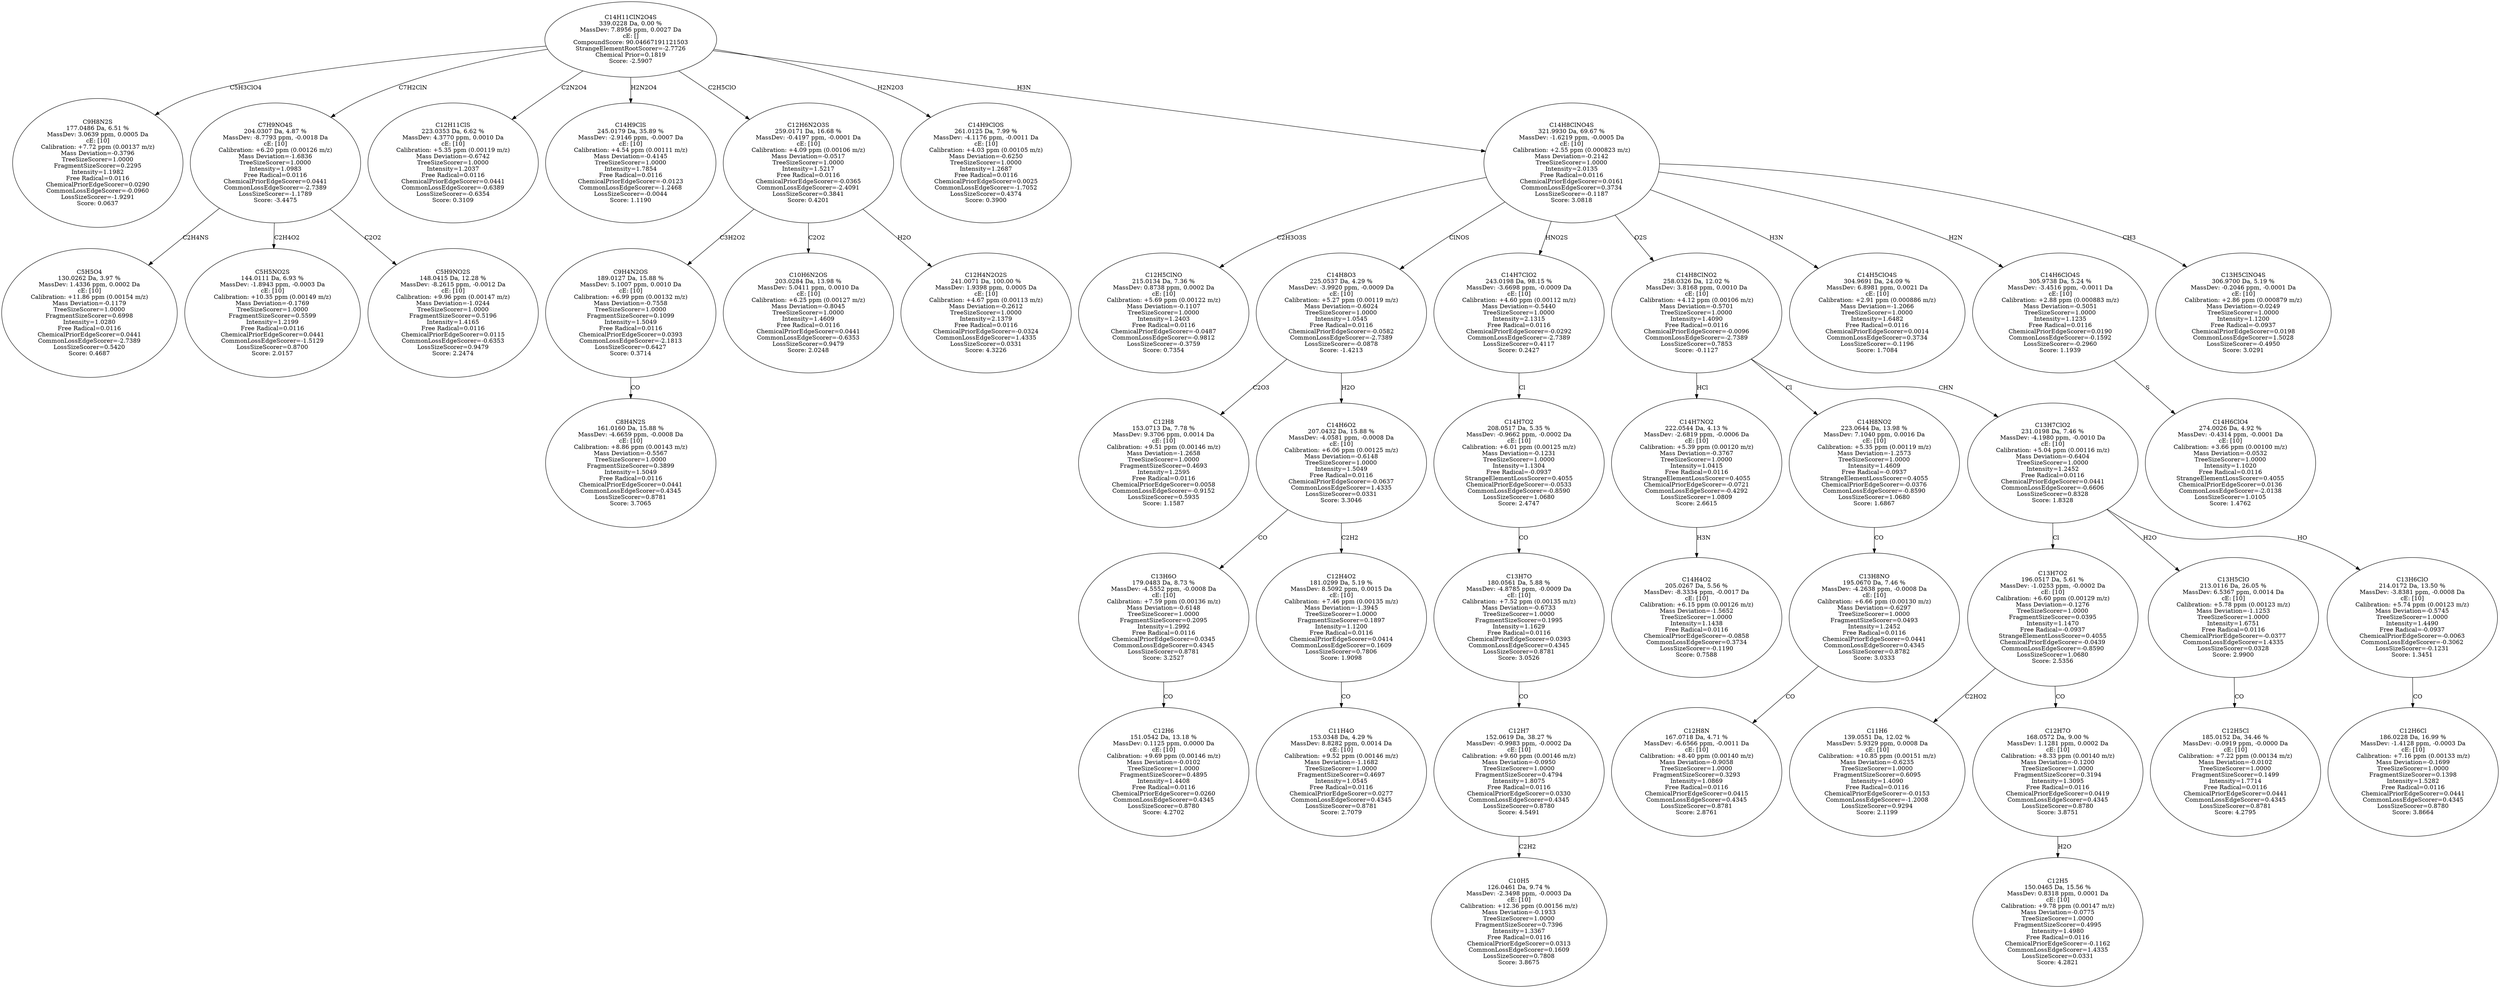 strict digraph {
v1 [label="C9H8N2S\n177.0486 Da, 6.51 %\nMassDev: 3.0639 ppm, 0.0005 Da\ncE: [10]\nCalibration: +7.72 ppm (0.00137 m/z)\nMass Deviation=-0.3796\nTreeSizeScorer=1.0000\nFragmentSizeScorer=0.2295\nIntensity=1.1982\nFree Radical=0.0116\nChemicalPriorEdgeScorer=0.0290\nCommonLossEdgeScorer=-0.0960\nLossSizeScorer=-1.9291\nScore: 0.0637"];
v2 [label="C5H5O4\n130.0262 Da, 3.97 %\nMassDev: 1.4336 ppm, 0.0002 Da\ncE: [10]\nCalibration: +11.86 ppm (0.00154 m/z)\nMass Deviation=-0.1179\nTreeSizeScorer=1.0000\nFragmentSizeScorer=0.6998\nIntensity=1.0280\nFree Radical=0.0116\nChemicalPriorEdgeScorer=0.0441\nCommonLossEdgeScorer=-2.7389\nLossSizeScorer=0.5420\nScore: 0.4687"];
v3 [label="C5H5NO2S\n144.0111 Da, 6.93 %\nMassDev: -1.8943 ppm, -0.0003 Da\ncE: [10]\nCalibration: +10.35 ppm (0.00149 m/z)\nMass Deviation=-0.1769\nTreeSizeScorer=1.0000\nFragmentSizeScorer=0.5599\nIntensity=1.2199\nFree Radical=0.0116\nChemicalPriorEdgeScorer=0.0441\nCommonLossEdgeScorer=-1.5129\nLossSizeScorer=0.8700\nScore: 2.0157"];
v4 [label="C5H9NO2S\n148.0415 Da, 12.28 %\nMassDev: -8.2615 ppm, -0.0012 Da\ncE: [10]\nCalibration: +9.96 ppm (0.00147 m/z)\nMass Deviation=-1.0244\nTreeSizeScorer=1.0000\nFragmentSizeScorer=0.5196\nIntensity=1.4165\nFree Radical=0.0116\nChemicalPriorEdgeScorer=0.0115\nCommonLossEdgeScorer=-0.6353\nLossSizeScorer=0.9479\nScore: 2.2474"];
v5 [label="C7H9NO4S\n204.0307 Da, 4.87 %\nMassDev: -8.7793 ppm, -0.0018 Da\ncE: [10]\nCalibration: +6.20 ppm (0.00126 m/z)\nMass Deviation=-1.6836\nTreeSizeScorer=1.0000\nIntensity=1.0983\nFree Radical=0.0116\nChemicalPriorEdgeScorer=0.0441\nCommonLossEdgeScorer=-2.7389\nLossSizeScorer=-1.1789\nScore: -3.4475"];
v6 [label="C12H11ClS\n223.0353 Da, 6.62 %\nMassDev: 4.3770 ppm, 0.0010 Da\ncE: [10]\nCalibration: +5.35 ppm (0.00119 m/z)\nMass Deviation=-0.6742\nTreeSizeScorer=1.0000\nIntensity=1.2037\nFree Radical=0.0116\nChemicalPriorEdgeScorer=0.0441\nCommonLossEdgeScorer=-0.6389\nLossSizeScorer=-0.6354\nScore: 0.3109"];
v7 [label="C14H9ClS\n245.0179 Da, 35.89 %\nMassDev: -2.9146 ppm, -0.0007 Da\ncE: [10]\nCalibration: +4.54 ppm (0.00111 m/z)\nMass Deviation=-0.4145\nTreeSizeScorer=1.0000\nIntensity=1.7854\nFree Radical=0.0116\nChemicalPriorEdgeScorer=-0.0123\nCommonLossEdgeScorer=-1.2468\nLossSizeScorer=-0.0044\nScore: 1.1190"];
v8 [label="C8H4N2S\n161.0160 Da, 15.88 %\nMassDev: -4.6659 ppm, -0.0008 Da\ncE: [10]\nCalibration: +8.86 ppm (0.00143 m/z)\nMass Deviation=-0.5567\nTreeSizeScorer=1.0000\nFragmentSizeScorer=0.3899\nIntensity=1.5049\nFree Radical=0.0116\nChemicalPriorEdgeScorer=0.0441\nCommonLossEdgeScorer=0.4345\nLossSizeScorer=0.8781\nScore: 3.7065"];
v9 [label="C9H4N2OS\n189.0127 Da, 15.88 %\nMassDev: 5.1007 ppm, 0.0010 Da\ncE: [10]\nCalibration: +6.99 ppm (0.00132 m/z)\nMass Deviation=-0.7558\nTreeSizeScorer=1.0000\nFragmentSizeScorer=0.1099\nIntensity=1.5049\nFree Radical=0.0116\nChemicalPriorEdgeScorer=0.0393\nCommonLossEdgeScorer=-2.1813\nLossSizeScorer=0.6427\nScore: 0.3714"];
v10 [label="C10H6N2OS\n203.0284 Da, 13.98 %\nMassDev: 5.0411 ppm, 0.0010 Da\ncE: [10]\nCalibration: +6.25 ppm (0.00127 m/z)\nMass Deviation=-0.8045\nTreeSizeScorer=1.0000\nIntensity=1.4609\nFree Radical=0.0116\nChemicalPriorEdgeScorer=0.0441\nCommonLossEdgeScorer=-0.6353\nLossSizeScorer=0.9479\nScore: 2.0248"];
v11 [label="C12H4N2O2S\n241.0071 Da, 100.00 %\nMassDev: 1.9398 ppm, 0.0005 Da\ncE: [10]\nCalibration: +4.67 ppm (0.00113 m/z)\nMass Deviation=-0.2612\nTreeSizeScorer=1.0000\nIntensity=2.1379\nFree Radical=0.0116\nChemicalPriorEdgeScorer=-0.0324\nCommonLossEdgeScorer=1.4335\nLossSizeScorer=0.0331\nScore: 4.3226"];
v12 [label="C12H6N2O3S\n259.0171 Da, 16.68 %\nMassDev: -0.4197 ppm, -0.0001 Da\ncE: [10]\nCalibration: +4.09 ppm (0.00106 m/z)\nMass Deviation=-0.0517\nTreeSizeScorer=1.0000\nIntensity=1.5217\nFree Radical=0.0116\nChemicalPriorEdgeScorer=-0.0365\nCommonLossEdgeScorer=-2.4091\nLossSizeScorer=0.3841\nScore: 0.4201"];
v13 [label="C14H9ClOS\n261.0125 Da, 7.99 %\nMassDev: -4.1176 ppm, -0.0011 Da\ncE: [10]\nCalibration: +4.03 ppm (0.00105 m/z)\nMass Deviation=-0.6250\nTreeSizeScorer=1.0000\nIntensity=1.2687\nFree Radical=0.0116\nChemicalPriorEdgeScorer=0.0025\nCommonLossEdgeScorer=-1.7052\nLossSizeScorer=0.4374\nScore: 0.3900"];
v14 [label="C12H5ClNO\n215.0134 Da, 7.36 %\nMassDev: 0.8738 ppm, 0.0002 Da\ncE: [10]\nCalibration: +5.69 ppm (0.00122 m/z)\nMass Deviation=-0.1107\nTreeSizeScorer=1.0000\nIntensity=1.2403\nFree Radical=0.0116\nChemicalPriorEdgeScorer=-0.0487\nCommonLossEdgeScorer=-0.9812\nLossSizeScorer=-0.3759\nScore: 0.7354"];
v15 [label="C12H8\n153.0713 Da, 7.78 %\nMassDev: 9.3706 ppm, 0.0014 Da\ncE: [10]\nCalibration: +9.51 ppm (0.00146 m/z)\nMass Deviation=-1.2658\nTreeSizeScorer=1.0000\nFragmentSizeScorer=0.4693\nIntensity=1.2595\nFree Radical=0.0116\nChemicalPriorEdgeScorer=0.0058\nCommonLossEdgeScorer=-0.9152\nLossSizeScorer=0.5935\nScore: 1.1587"];
v16 [label="C12H6\n151.0542 Da, 13.18 %\nMassDev: 0.1125 ppm, 0.0000 Da\ncE: [10]\nCalibration: +9.69 ppm (0.00146 m/z)\nMass Deviation=-0.0102\nTreeSizeScorer=1.0000\nFragmentSizeScorer=0.4895\nIntensity=1.4408\nFree Radical=0.0116\nChemicalPriorEdgeScorer=0.0260\nCommonLossEdgeScorer=0.4345\nLossSizeScorer=0.8780\nScore: 4.2702"];
v17 [label="C13H6O\n179.0483 Da, 8.73 %\nMassDev: -4.5552 ppm, -0.0008 Da\ncE: [10]\nCalibration: +7.59 ppm (0.00136 m/z)\nMass Deviation=-0.6148\nTreeSizeScorer=1.0000\nFragmentSizeScorer=0.2095\nIntensity=1.2992\nFree Radical=0.0116\nChemicalPriorEdgeScorer=0.0345\nCommonLossEdgeScorer=0.4345\nLossSizeScorer=0.8781\nScore: 3.2527"];
v18 [label="C11H4O\n153.0348 Da, 4.29 %\nMassDev: 8.8282 ppm, 0.0014 Da\ncE: [10]\nCalibration: +9.52 ppm (0.00146 m/z)\nMass Deviation=-1.1682\nTreeSizeScorer=1.0000\nFragmentSizeScorer=0.4697\nIntensity=1.0545\nFree Radical=0.0116\nChemicalPriorEdgeScorer=0.0277\nCommonLossEdgeScorer=0.4345\nLossSizeScorer=0.8781\nScore: 2.7079"];
v19 [label="C12H4O2\n181.0299 Da, 5.19 %\nMassDev: 8.5092 ppm, 0.0015 Da\ncE: [10]\nCalibration: +7.46 ppm (0.00135 m/z)\nMass Deviation=-1.3945\nTreeSizeScorer=1.0000\nFragmentSizeScorer=0.1897\nIntensity=1.1200\nFree Radical=0.0116\nChemicalPriorEdgeScorer=0.0414\nCommonLossEdgeScorer=0.1609\nLossSizeScorer=0.7806\nScore: 1.9098"];
v20 [label="C14H6O2\n207.0432 Da, 15.88 %\nMassDev: -4.0581 ppm, -0.0008 Da\ncE: [10]\nCalibration: +6.06 ppm (0.00125 m/z)\nMass Deviation=-0.6148\nTreeSizeScorer=1.0000\nIntensity=1.5049\nFree Radical=0.0116\nChemicalPriorEdgeScorer=-0.0637\nCommonLossEdgeScorer=1.4335\nLossSizeScorer=0.0331\nScore: 3.3046"];
v21 [label="C14H8O3\n225.0537 Da, 4.29 %\nMassDev: -3.9920 ppm, -0.0009 Da\ncE: [10]\nCalibration: +5.27 ppm (0.00119 m/z)\nMass Deviation=-0.6024\nTreeSizeScorer=1.0000\nIntensity=1.0545\nFree Radical=0.0116\nChemicalPriorEdgeScorer=-0.0582\nCommonLossEdgeScorer=-2.7389\nLossSizeScorer=-0.0878\nScore: -1.4213"];
v22 [label="C10H5\n126.0461 Da, 9.74 %\nMassDev: -2.3498 ppm, -0.0003 Da\ncE: [10]\nCalibration: +12.36 ppm (0.00156 m/z)\nMass Deviation=-0.1933\nTreeSizeScorer=1.0000\nFragmentSizeScorer=0.7396\nIntensity=1.3367\nFree Radical=0.0116\nChemicalPriorEdgeScorer=0.0313\nCommonLossEdgeScorer=0.1609\nLossSizeScorer=0.7808\nScore: 3.8675"];
v23 [label="C12H7\n152.0619 Da, 38.27 %\nMassDev: -0.9983 ppm, -0.0002 Da\ncE: [10]\nCalibration: +9.60 ppm (0.00146 m/z)\nMass Deviation=-0.0950\nTreeSizeScorer=1.0000\nFragmentSizeScorer=0.4794\nIntensity=1.8075\nFree Radical=0.0116\nChemicalPriorEdgeScorer=0.0330\nCommonLossEdgeScorer=0.4345\nLossSizeScorer=0.8780\nScore: 4.5491"];
v24 [label="C13H7O\n180.0561 Da, 5.88 %\nMassDev: -4.8785 ppm, -0.0009 Da\ncE: [10]\nCalibration: +7.52 ppm (0.00135 m/z)\nMass Deviation=-0.6733\nTreeSizeScorer=1.0000\nFragmentSizeScorer=0.1995\nIntensity=1.1629\nFree Radical=0.0116\nChemicalPriorEdgeScorer=0.0393\nCommonLossEdgeScorer=0.4345\nLossSizeScorer=0.8781\nScore: 3.0526"];
v25 [label="C14H7O2\n208.0517 Da, 5.35 %\nMassDev: -0.9662 ppm, -0.0002 Da\ncE: [10]\nCalibration: +6.01 ppm (0.00125 m/z)\nMass Deviation=-0.1231\nTreeSizeScorer=1.0000\nIntensity=1.1304\nFree Radical=-0.0937\nStrangeElementLossScorer=0.4055\nChemicalPriorEdgeScorer=-0.0533\nCommonLossEdgeScorer=-0.8590\nLossSizeScorer=1.0680\nScore: 2.4747"];
v26 [label="C14H7ClO2\n243.0198 Da, 98.15 %\nMassDev: -3.6698 ppm, -0.0009 Da\ncE: [10]\nCalibration: +4.60 ppm (0.00112 m/z)\nMass Deviation=-0.5440\nTreeSizeScorer=1.0000\nIntensity=2.1315\nFree Radical=0.0116\nChemicalPriorEdgeScorer=-0.0292\nCommonLossEdgeScorer=-2.7389\nLossSizeScorer=0.4117\nScore: 0.2427"];
v27 [label="C14H4O2\n205.0267 Da, 5.56 %\nMassDev: -8.3334 ppm, -0.0017 Da\ncE: [10]\nCalibration: +6.15 ppm (0.00126 m/z)\nMass Deviation=-1.5652\nTreeSizeScorer=1.0000\nIntensity=1.1438\nFree Radical=0.0116\nChemicalPriorEdgeScorer=-0.0858\nCommonLossEdgeScorer=0.3734\nLossSizeScorer=-0.1190\nScore: 0.7588"];
v28 [label="C14H7NO2\n222.0544 Da, 4.13 %\nMassDev: -2.6819 ppm, -0.0006 Da\ncE: [10]\nCalibration: +5.39 ppm (0.00120 m/z)\nMass Deviation=-0.3767\nTreeSizeScorer=1.0000\nIntensity=1.0415\nFree Radical=0.0116\nStrangeElementLossScorer=0.4055\nChemicalPriorEdgeScorer=-0.0721\nCommonLossEdgeScorer=-0.4292\nLossSizeScorer=1.0809\nScore: 2.6615"];
v29 [label="C12H8N\n167.0718 Da, 4.71 %\nMassDev: -6.6566 ppm, -0.0011 Da\ncE: [10]\nCalibration: +8.40 ppm (0.00140 m/z)\nMass Deviation=-0.9058\nTreeSizeScorer=1.0000\nFragmentSizeScorer=0.3293\nIntensity=1.0869\nFree Radical=0.0116\nChemicalPriorEdgeScorer=0.0415\nCommonLossEdgeScorer=0.4345\nLossSizeScorer=0.8781\nScore: 2.8761"];
v30 [label="C13H8NO\n195.0670 Da, 7.46 %\nMassDev: -4.2638 ppm, -0.0008 Da\ncE: [10]\nCalibration: +6.66 ppm (0.00130 m/z)\nMass Deviation=-0.6297\nTreeSizeScorer=1.0000\nFragmentSizeScorer=0.0493\nIntensity=1.2452\nFree Radical=0.0116\nChemicalPriorEdgeScorer=0.0441\nCommonLossEdgeScorer=0.4345\nLossSizeScorer=0.8782\nScore: 3.0333"];
v31 [label="C14H8NO2\n223.0644 Da, 13.98 %\nMassDev: 7.1040 ppm, 0.0016 Da\ncE: [10]\nCalibration: +5.35 ppm (0.00119 m/z)\nMass Deviation=-1.2573\nTreeSizeScorer=1.0000\nIntensity=1.4609\nFree Radical=-0.0937\nStrangeElementLossScorer=0.4055\nChemicalPriorEdgeScorer=-0.0376\nCommonLossEdgeScorer=-0.8590\nLossSizeScorer=1.0680\nScore: 1.6867"];
v32 [label="C11H6\n139.0551 Da, 12.02 %\nMassDev: 5.9329 ppm, 0.0008 Da\ncE: [10]\nCalibration: +10.85 ppm (0.00151 m/z)\nMass Deviation=-0.6235\nTreeSizeScorer=1.0000\nFragmentSizeScorer=0.6095\nIntensity=1.4090\nFree Radical=0.0116\nChemicalPriorEdgeScorer=-0.0153\nCommonLossEdgeScorer=-1.2008\nLossSizeScorer=0.9294\nScore: 2.1199"];
v33 [label="C12H5\n150.0465 Da, 15.56 %\nMassDev: 0.8318 ppm, 0.0001 Da\ncE: [10]\nCalibration: +9.78 ppm (0.00147 m/z)\nMass Deviation=-0.0775\nTreeSizeScorer=1.0000\nFragmentSizeScorer=0.4995\nIntensity=1.4980\nFree Radical=0.0116\nChemicalPriorEdgeScorer=-0.1162\nCommonLossEdgeScorer=1.4335\nLossSizeScorer=0.0331\nScore: 4.2821"];
v34 [label="C12H7O\n168.0572 Da, 9.00 %\nMassDev: 1.1281 ppm, 0.0002 Da\ncE: [10]\nCalibration: +8.33 ppm (0.00140 m/z)\nMass Deviation=-0.1200\nTreeSizeScorer=1.0000\nFragmentSizeScorer=0.3194\nIntensity=1.3095\nFree Radical=0.0116\nChemicalPriorEdgeScorer=0.0419\nCommonLossEdgeScorer=0.4345\nLossSizeScorer=0.8780\nScore: 3.8751"];
v35 [label="C13H7O2\n196.0517 Da, 5.61 %\nMassDev: -1.0253 ppm, -0.0002 Da\ncE: [10]\nCalibration: +6.60 ppm (0.00129 m/z)\nMass Deviation=-0.1276\nTreeSizeScorer=1.0000\nFragmentSizeScorer=0.0395\nIntensity=1.1470\nFree Radical=-0.0937\nStrangeElementLossScorer=0.4055\nChemicalPriorEdgeScorer=-0.0439\nCommonLossEdgeScorer=-0.8590\nLossSizeScorer=1.0680\nScore: 2.5356"];
v36 [label="C12H5Cl\n185.0152 Da, 34.46 %\nMassDev: -0.0919 ppm, -0.0000 Da\ncE: [10]\nCalibration: +7.22 ppm (0.00134 m/z)\nMass Deviation=-0.0102\nTreeSizeScorer=1.0000\nFragmentSizeScorer=0.1499\nIntensity=1.7714\nFree Radical=0.0116\nChemicalPriorEdgeScorer=0.0441\nCommonLossEdgeScorer=0.4345\nLossSizeScorer=0.8781\nScore: 4.2795"];
v37 [label="C13H5ClO\n213.0116 Da, 26.05 %\nMassDev: 6.5367 ppm, 0.0014 Da\ncE: [10]\nCalibration: +5.78 ppm (0.00123 m/z)\nMass Deviation=-1.1253\nTreeSizeScorer=1.0000\nIntensity=1.6751\nFree Radical=0.0116\nChemicalPriorEdgeScorer=-0.0377\nCommonLossEdgeScorer=1.4335\nLossSizeScorer=0.0328\nScore: 2.9900"];
v38 [label="C12H6Cl\n186.0228 Da, 16.99 %\nMassDev: -1.4128 ppm, -0.0003 Da\ncE: [10]\nCalibration: +7.16 ppm (0.00133 m/z)\nMass Deviation=-0.1699\nTreeSizeScorer=1.0000\nFragmentSizeScorer=0.1398\nIntensity=1.5282\nFree Radical=0.0116\nChemicalPriorEdgeScorer=0.0441\nCommonLossEdgeScorer=0.4345\nLossSizeScorer=0.8780\nScore: 3.8664"];
v39 [label="C13H6ClO\n214.0172 Da, 13.50 %\nMassDev: -3.8381 ppm, -0.0008 Da\ncE: [10]\nCalibration: +5.74 ppm (0.00123 m/z)\nMass Deviation=-0.5745\nTreeSizeScorer=1.0000\nIntensity=1.4490\nFree Radical=-0.0937\nChemicalPriorEdgeScorer=-0.0063\nCommonLossEdgeScorer=-0.3062\nLossSizeScorer=-0.1231\nScore: 1.3451"];
v40 [label="C13H7ClO2\n231.0198 Da, 7.46 %\nMassDev: -4.1980 ppm, -0.0010 Da\ncE: [10]\nCalibration: +5.04 ppm (0.00116 m/z)\nMass Deviation=-0.6404\nTreeSizeScorer=1.0000\nIntensity=1.2452\nFree Radical=0.0116\nChemicalPriorEdgeScorer=0.0441\nCommonLossEdgeScorer=-0.6606\nLossSizeScorer=0.8328\nScore: 1.8328"];
v41 [label="C14H8ClNO2\n258.0326 Da, 12.02 %\nMassDev: 3.8168 ppm, 0.0010 Da\ncE: [10]\nCalibration: +4.12 ppm (0.00106 m/z)\nMass Deviation=-0.5701\nTreeSizeScorer=1.0000\nIntensity=1.4090\nFree Radical=0.0116\nChemicalPriorEdgeScorer=-0.0096\nCommonLossEdgeScorer=-2.7389\nLossSizeScorer=0.7853\nScore: -0.1127"];
v42 [label="C14H5ClO4S\n304.9691 Da, 24.09 %\nMassDev: 6.8981 ppm, 0.0021 Da\ncE: [10]\nCalibration: +2.91 ppm (0.000886 m/z)\nMass Deviation=-1.2066\nTreeSizeScorer=1.0000\nIntensity=1.6482\nFree Radical=0.0116\nChemicalPriorEdgeScorer=0.0014\nCommonLossEdgeScorer=0.3734\nLossSizeScorer=-0.1196\nScore: 1.7084"];
v43 [label="C14H6ClO4\n274.0026 Da, 4.92 %\nMassDev: -0.4314 ppm, -0.0001 Da\ncE: [10]\nCalibration: +3.66 ppm (0.00100 m/z)\nMass Deviation=-0.0532\nTreeSizeScorer=1.0000\nIntensity=1.1020\nFree Radical=0.0116\nStrangeElementLossScorer=0.4055\nChemicalPriorEdgeScorer=0.0136\nCommonLossEdgeScorer=-2.0138\nLossSizeScorer=1.0105\nScore: 1.4762"];
v44 [label="C14H6ClO4S\n305.9738 Da, 5.24 %\nMassDev: -3.4516 ppm, -0.0011 Da\ncE: [10]\nCalibration: +2.88 ppm (0.000883 m/z)\nMass Deviation=-0.5051\nTreeSizeScorer=1.0000\nIntensity=1.1235\nFree Radical=0.0116\nChemicalPriorEdgeScorer=0.0190\nCommonLossEdgeScorer=-0.1592\nLossSizeScorer=-0.2960\nScore: 1.1939"];
v45 [label="C13H5ClNO4S\n306.9700 Da, 5.19 %\nMassDev: -0.2046 ppm, -0.0001 Da\ncE: [10]\nCalibration: +2.86 ppm (0.000879 m/z)\nMass Deviation=-0.0249\nTreeSizeScorer=1.0000\nIntensity=1.1200\nFree Radical=-0.0937\nChemicalPriorEdgeScorer=0.0198\nCommonLossEdgeScorer=1.5028\nLossSizeScorer=-0.4950\nScore: 3.0291"];
v46 [label="C14H8ClNO4S\n321.9930 Da, 69.67 %\nMassDev: -1.6219 ppm, -0.0005 Da\ncE: [10]\nCalibration: +2.55 ppm (0.000823 m/z)\nMass Deviation=-0.2142\nTreeSizeScorer=1.0000\nIntensity=2.0135\nFree Radical=0.0116\nChemicalPriorEdgeScorer=0.0161\nCommonLossEdgeScorer=0.3734\nLossSizeScorer=-0.1187\nScore: 3.0818"];
v47 [label="C14H11ClN2O4S\n339.0228 Da, 0.00 %\nMassDev: 7.8956 ppm, 0.0027 Da\ncE: []\nCompoundScore: 90.04667191121503\nStrangeElementRootScorer=-2.7726\nChemical Prior=0.1819\nScore: -2.5907"];
v47 -> v1 [label="C5H3ClO4"];
v5 -> v2 [label="C2H4NS"];
v5 -> v3 [label="C2H4O2"];
v5 -> v4 [label="C2O2"];
v47 -> v5 [label="C7H2ClN"];
v47 -> v6 [label="C2N2O4"];
v47 -> v7 [label="H2N2O4"];
v9 -> v8 [label="CO"];
v12 -> v9 [label="C3H2O2"];
v12 -> v10 [label="C2O2"];
v12 -> v11 [label="H2O"];
v47 -> v12 [label="C2H5ClO"];
v47 -> v13 [label="H2N2O3"];
v46 -> v14 [label="C2H3O3S"];
v21 -> v15 [label="C2O3"];
v17 -> v16 [label="CO"];
v20 -> v17 [label="CO"];
v19 -> v18 [label="CO"];
v20 -> v19 [label="C2H2"];
v21 -> v20 [label="H2O"];
v46 -> v21 [label="ClNOS"];
v23 -> v22 [label="C2H2"];
v24 -> v23 [label="CO"];
v25 -> v24 [label="CO"];
v26 -> v25 [label="Cl"];
v46 -> v26 [label="HNO2S"];
v28 -> v27 [label="H3N"];
v41 -> v28 [label="HCl"];
v30 -> v29 [label="CO"];
v31 -> v30 [label="CO"];
v41 -> v31 [label="Cl"];
v35 -> v32 [label="C2HO2"];
v34 -> v33 [label="H2O"];
v35 -> v34 [label="CO"];
v40 -> v35 [label="Cl"];
v37 -> v36 [label="CO"];
v40 -> v37 [label="H2O"];
v39 -> v38 [label="CO"];
v40 -> v39 [label="HO"];
v41 -> v40 [label="CHN"];
v46 -> v41 [label="O2S"];
v46 -> v42 [label="H3N"];
v44 -> v43 [label="S"];
v46 -> v44 [label="H2N"];
v46 -> v45 [label="CH3"];
v47 -> v46 [label="H3N"];
}
